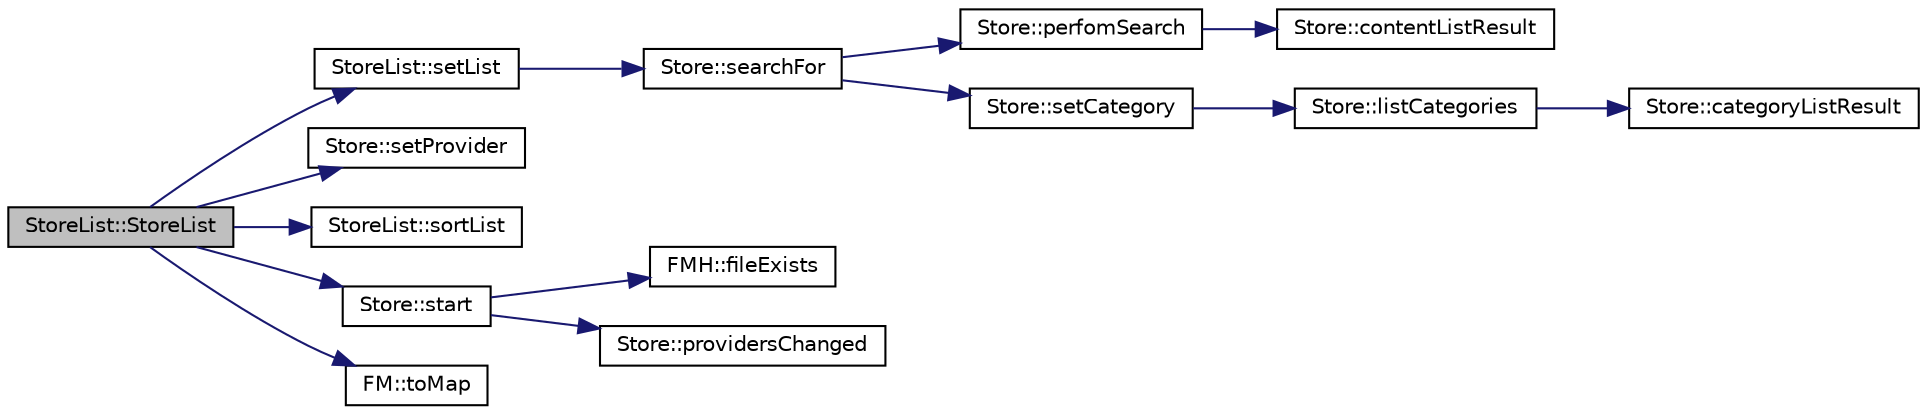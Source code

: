 digraph "StoreList::StoreList"
{
 // INTERACTIVE_SVG=YES
 // LATEX_PDF_SIZE
  edge [fontname="Helvetica",fontsize="10",labelfontname="Helvetica",labelfontsize="10"];
  node [fontname="Helvetica",fontsize="10",shape=record];
  rankdir="LR";
  Node0 [label="StoreList::StoreList",height=0.2,width=0.4,color="black", fillcolor="grey75", style="filled", fontcolor="black",tooltip=" "];
  Node0 -> Node1 [color="midnightblue",fontsize="10",style="solid",fontname="Helvetica"];
  Node1 [label="StoreList::setList",height=0.2,width=0.4,color="black", fillcolor="white", style="filled",URL="$class_store_list.html#a0fe214b10f802cd801e227f9255e73e0",tooltip=" "];
  Node1 -> Node2 [color="midnightblue",fontsize="10",style="solid",fontname="Helvetica"];
  Node2 [label="Store::searchFor",height=0.2,width=0.4,color="black", fillcolor="white", style="filled",URL="$class_store.html#ad3579d9e889c6b2f461f71e042349cb7",tooltip=" "];
  Node2 -> Node3 [color="midnightblue",fontsize="10",style="solid",fontname="Helvetica"];
  Node3 [label="Store::perfomSearch",height=0.2,width=0.4,color="black", fillcolor="white", style="filled",URL="$class_store.html#acdc85be751071eda665644b5a6c9c12a",tooltip=" "];
  Node3 -> Node4 [color="midnightblue",fontsize="10",style="solid",fontname="Helvetica"];
  Node4 [label="Store::contentListResult",height=0.2,width=0.4,color="black", fillcolor="white", style="filled",URL="$class_store.html#a447d0505d2b6f722f23ded8e4def963a",tooltip=" "];
  Node2 -> Node5 [color="midnightblue",fontsize="10",style="solid",fontname="Helvetica"];
  Node5 [label="Store::setCategory",height=0.2,width=0.4,color="black", fillcolor="white", style="filled",URL="$class_store.html#a13aac2720d700030da955510bbac91a5",tooltip=" "];
  Node5 -> Node6 [color="midnightblue",fontsize="10",style="solid",fontname="Helvetica"];
  Node6 [label="Store::listCategories",height=0.2,width=0.4,color="black", fillcolor="white", style="filled",URL="$class_store.html#af310978a22b527f740f87ea21efced44",tooltip=" "];
  Node6 -> Node7 [color="midnightblue",fontsize="10",style="solid",fontname="Helvetica"];
  Node7 [label="Store::categoryListResult",height=0.2,width=0.4,color="black", fillcolor="white", style="filled",URL="$class_store.html#a715d8d3bdf4d43a915ae8e9c9bd166fe",tooltip=" "];
  Node0 -> Node8 [color="midnightblue",fontsize="10",style="solid",fontname="Helvetica"];
  Node8 [label="Store::setProvider",height=0.2,width=0.4,color="black", fillcolor="white", style="filled",URL="$class_store.html#a9bb94bce6ec9325022e4e22696f3e69b",tooltip=" "];
  Node0 -> Node9 [color="midnightblue",fontsize="10",style="solid",fontname="Helvetica"];
  Node9 [label="StoreList::sortList",height=0.2,width=0.4,color="black", fillcolor="white", style="filled",URL="$class_store_list.html#a03f5178e5cc8deb391a22853823f676d",tooltip=" "];
  Node0 -> Node10 [color="midnightblue",fontsize="10",style="solid",fontname="Helvetica"];
  Node10 [label="Store::start",height=0.2,width=0.4,color="black", fillcolor="white", style="filled",URL="$class_store.html#a299a3f281e78fdf39e232f0159ce0457",tooltip=" "];
  Node10 -> Node11 [color="midnightblue",fontsize="10",style="solid",fontname="Helvetica"];
  Node11 [label="FMH::fileExists",height=0.2,width=0.4,color="black", fillcolor="white", style="filled",URL="$namespace_f_m_h.html#a96fb85b0283389ba71e8a20daeab400f",tooltip=" "];
  Node10 -> Node12 [color="midnightblue",fontsize="10",style="solid",fontname="Helvetica"];
  Node12 [label="Store::providersChanged",height=0.2,width=0.4,color="black", fillcolor="white", style="filled",URL="$class_store.html#ae8f9a228a54db71b2421c3b04fe00161",tooltip=" "];
  Node0 -> Node13 [color="midnightblue",fontsize="10",style="solid",fontname="Helvetica"];
  Node13 [label="FM::toMap",height=0.2,width=0.4,color="black", fillcolor="white", style="filled",URL="$class_f_m.html#ae621062ebbf50a7669f85d5b748d898d",tooltip=" "];
}
